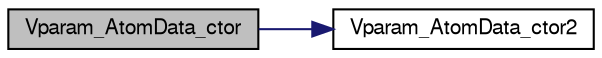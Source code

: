digraph "Vparam_AtomData_ctor"
{
  edge [fontname="FreeSans",fontsize="10",labelfontname="FreeSans",labelfontsize="10"];
  node [fontname="FreeSans",fontsize="10",shape=record];
  rankdir="LR";
  Node1 [label="Vparam_AtomData_ctor",height=0.2,width=0.4,color="black", fillcolor="grey75", style="filled" fontcolor="black"];
  Node1 -> Node2 [color="midnightblue",fontsize="10",style="solid",fontname="FreeSans"];
  Node2 [label="Vparam_AtomData_ctor2",height=0.2,width=0.4,color="black", fillcolor="white", style="filled",URL="$group___vparam.html#ga31ad3e978b10eadecffc85451f382b0b",tooltip="FORTRAN stub to construct the object."];
}
